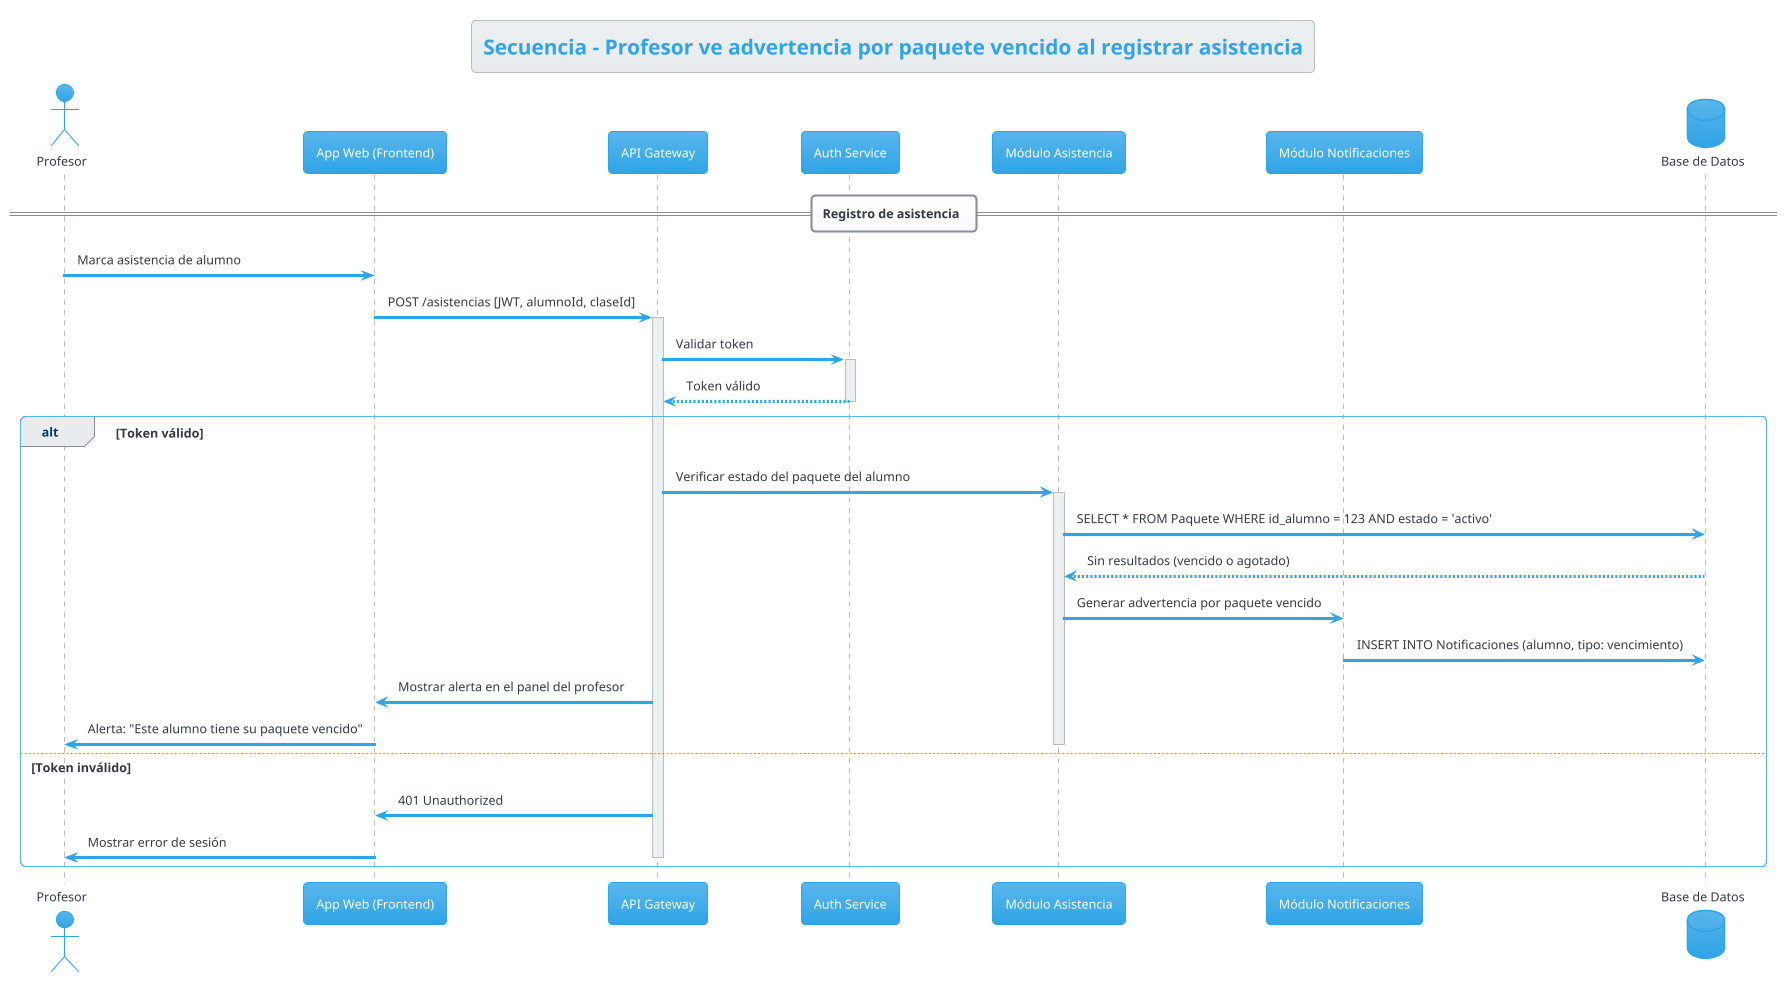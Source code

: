 @startuml S_P05_AdvertenciaPaqueteVencidoAlumno
!theme cerulean
skinparam linetype ortho

title Secuencia - Profesor ve advertencia por paquete vencido al registrar asistencia

actor "Profesor" as PR
participant "App Web (Frontend)" as FE
participant "API Gateway" as API
participant "Auth Service" as AUTH
participant "Módulo Asistencia" as AS
participant "Módulo Notificaciones" as NOTI
database "Base de Datos" as DB

== Registro de asistencia ==
PR -> FE : Marca asistencia de alumno
FE -> API : POST /asistencias [JWT, alumnoId, claseId]
activate API

API -> AUTH : Validar token
activate AUTH
AUTH --> API : Token válido
deactivate AUTH

alt Token válido
    API -> AS : Verificar estado del paquete del alumno
    activate AS

    AS -> DB : SELECT * FROM Paquete WHERE id_alumno = 123 AND estado = 'activo'
    DB --> AS : Sin resultados (vencido o agotado)
    deactivate DB

    AS -> NOTI : Generar advertencia por paquete vencido
    NOTI -> DB : INSERT INTO Notificaciones (alumno, tipo: vencimiento)

    API -> FE : Mostrar alerta en el panel del profesor
    FE -> PR : Alerta: "Este alumno tiene su paquete vencido"
    deactivate AS
else Token inválido
    API -> FE : 401 Unauthorized
    FE -> PR : Mostrar error de sesión
    deactivate API
end

@enduml
